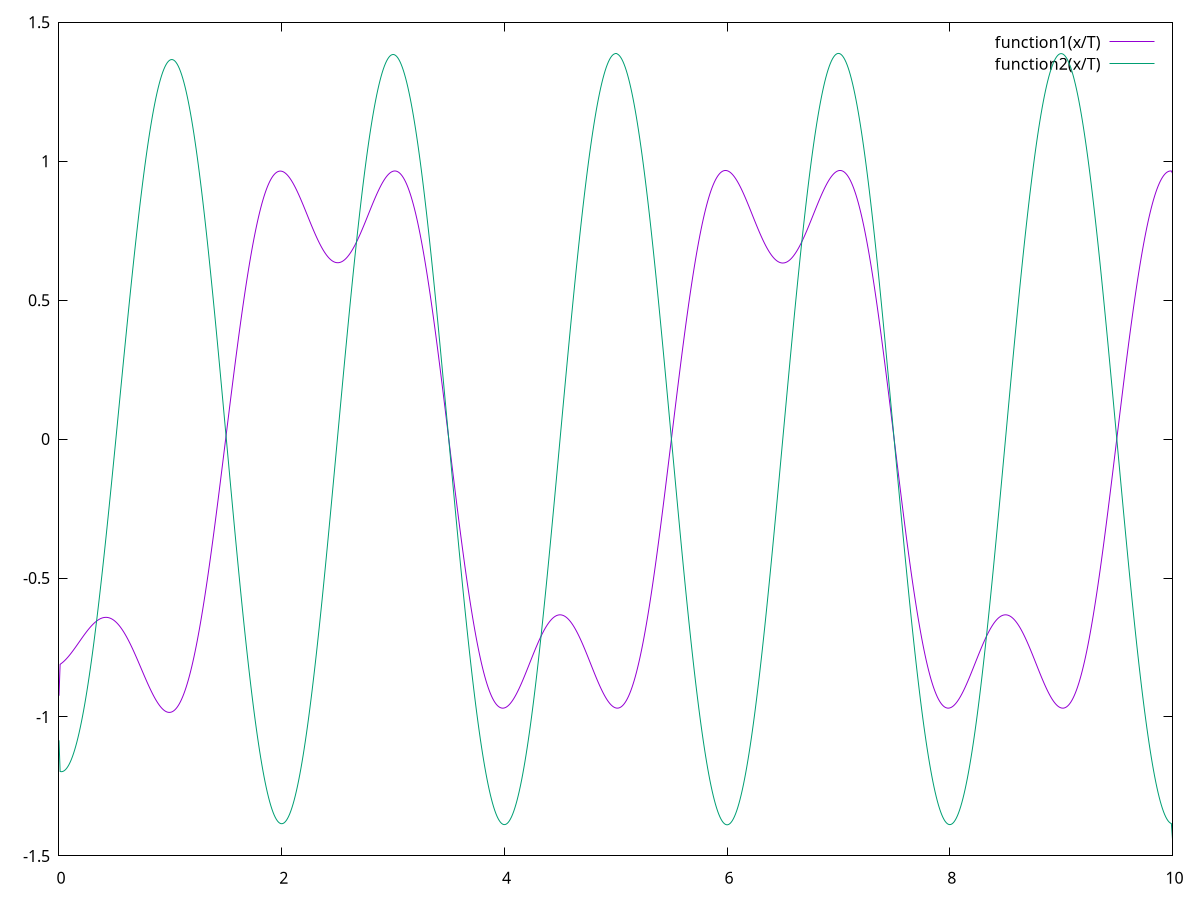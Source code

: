 # this gnuplot file
# tries to plot and generate dbpsk wav file
# wave shape looks close but is different than
# original costable.txt

reset

# every 1::<first>::<last>

# positive half-sine:    32::47  (x-32, 128-y)
# negative half-sine:    32::47  (x-32,     y)
# positive phase change:  0::31  (x   ,     y)
# negative phase change:  0::31  (x   , 128-y)

# suggest code input:      start1  sign1   start2  sign2
# 0: +1/2 sin,  -1/2 sin       32      1       32      0
# 1: -1/2 sin,  +1/2 sin       32      0       32      1
# 2: +change                    0      0       16      0
# 3: -change                    0      1       16      1

# if (counter & 31) == 0 fetch new bit

# if bit == 0:
# index = 32 + (counter & 15) = counter | 32
# index = ((bit^1) * 32) | ( ((bit) * 16) & counter);
# sign = ((counter & 16) / 16) ^ phase ^ 1

# if bit == 1:
# index = (counter & 31) = counter
# index = ((bit^1) * 32) | ( ((bit) * 16) & counter);
# sign = phase
# phase ^= 1

T=sqrt(2.0)/2.0 # symbol rate visually adjuested for nice double peak shape
B=0.25
cosfilter(t) = cos(pi*t*B/T)/(1-4*(t*B/T)**2)
sinc(x) = x == 0 ? 1 : sin(x*pi)/(x*pi)
fsinc(x) = sinc(x) * cosfilter(x)

# phase changing double-peak dbpsk
function1(x) =-fsinc(x-0/T) -fsinc(x-1/T) \
              +fsinc(x-2/T) +fsinc(x-3/T) \
              -fsinc(x-4/T) -fsinc(x-5/T) \
              +fsinc(x-6/T) +fsinc(x-7/T) \
              -fsinc(x-8/T) -fsinc(x-9/T) \
              +fsinc(x-10/T)+fsinc(x-11/T) \
              -fsinc(x-12/T)-fsinc(x-13/T) \

# ordinary sine
function2(x) =-fsinc(x-0/T) +fsinc(x-1/T) \
              -fsinc(x-2/T) +fsinc(x-3/T) \
              -fsinc(x-4/T) +fsinc(x-5/T) \
              -fsinc(x-6/T) +fsinc(x-7/T) \
              -fsinc(x-8/T) +fsinc(x-9/T) \
              -fsinc(x-10/T)+fsinc(x-11/T) \
              -fsinc(x-12/T)+fsinc(x-13/T) \

# increase X-range resolution
set samples 1000
wav1start = 5.5
wav1stop = 7.5
wav2start = 7.5
wav2stop = 8.5
# set xrange[wav1start:wav2stop]
set xrange[0:10]

plot function1(x/T),function2(x/T)

TXT=""
pr_i(x) = (TXT = TXT.sprintf("%f ", x))
pr_x(i) = (TXT = TXT.sprintf("%f\n", x))

# steps per half-period
steps=16

# y-scale
ys=45.5
xo=0.42 # small x offset
set print "wavtable-dbpskgen.csv"
do for [i=wav1start*steps:wav1stop*steps-1] {
  TXT = TXT.sprintf("%d ", i-wav1start*steps);
  TXT = TXT.sprintf("%d\n", 64+floor(0.5+ys*function1((i*1.0+xo)/steps/T)));
}
do for [i=wav2start*steps:wav2stop*steps-1] {
  TXT = TXT.sprintf("%d ", i-wav1start*steps);
  TXT = TXT.sprintf("%d\n", 64+floor(0.5+ys*function2((i*1.0+xo)/steps/T)));
}
print TXT
set print
 
pause -1
